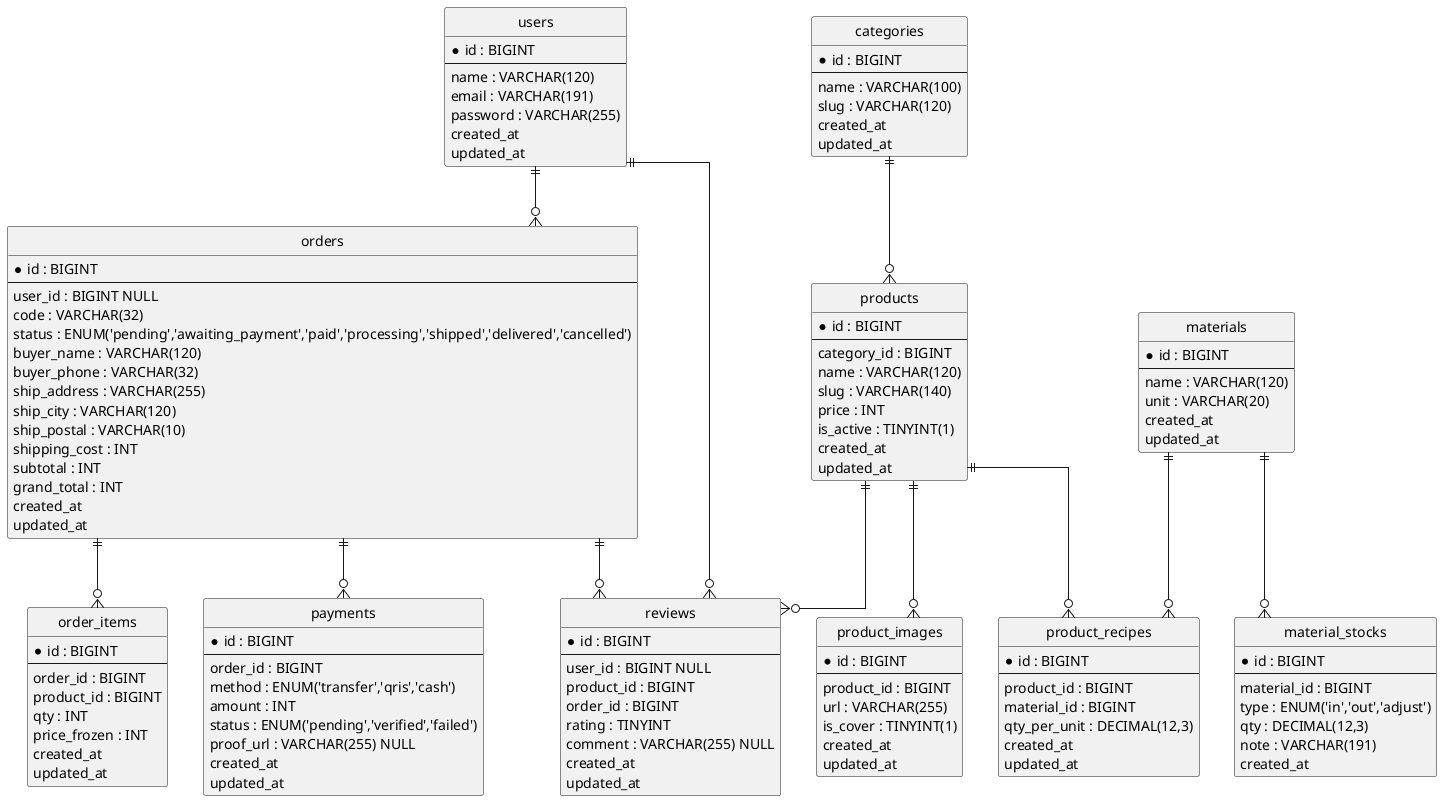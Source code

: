 @startuml
' ERD sederhana untuk MVP MySQL (make-to-order)
hide circle
skinparam linetype ortho

entity users {
  * id : BIGINT
  --
  name : VARCHAR(120)
  email : VARCHAR(191)
  password : VARCHAR(255)
  created_at
  updated_at
}

entity categories {
  * id : BIGINT
  --
  name : VARCHAR(100)
  slug : VARCHAR(120)
  created_at
  updated_at
}

entity products {
  * id : BIGINT
  --
  category_id : BIGINT
  name : VARCHAR(120)
  slug : VARCHAR(140)
  price : INT
  is_active : TINYINT(1)
  created_at
  updated_at
}

entity product_images {
  * id : BIGINT
  --
  product_id : BIGINT
  url : VARCHAR(255)
  is_cover : TINYINT(1)
  created_at
  updated_at
}

entity materials {
  * id : BIGINT
  --
  name : VARCHAR(120)
  unit : VARCHAR(20)
  created_at
  updated_at
}

entity material_stocks {
  * id : BIGINT
  --
  material_id : BIGINT
  type : ENUM('in','out','adjust')
  qty : DECIMAL(12,3)
  note : VARCHAR(191)
  created_at
}

entity product_recipes {
  * id : BIGINT
  --
  product_id : BIGINT
  material_id : BIGINT
  qty_per_unit : DECIMAL(12,3)
  created_at
  updated_at
}

entity orders {
  * id : BIGINT
  --
  user_id : BIGINT NULL
  code : VARCHAR(32)
  status : ENUM('pending','awaiting_payment','paid','processing','shipped','delivered','cancelled')
  buyer_name : VARCHAR(120)
  buyer_phone : VARCHAR(32)
  ship_address : VARCHAR(255)
  ship_city : VARCHAR(120)
  ship_postal : VARCHAR(10)
  shipping_cost : INT
  subtotal : INT
  grand_total : INT
  created_at
  updated_at
}

entity order_items {
  * id : BIGINT
  --
  order_id : BIGINT
  product_id : BIGINT
  qty : INT
  price_frozen : INT
  created_at
  updated_at
}

entity payments {
  * id : BIGINT
  --
  order_id : BIGINT
  method : ENUM('transfer','qris','cash')
  amount : INT
  status : ENUM('pending','verified','failed')
  proof_url : VARCHAR(255) NULL
  created_at
  updated_at
}

entity reviews {
  * id : BIGINT
  --
  user_id : BIGINT NULL
  product_id : BIGINT
  order_id : BIGINT
  rating : TINYINT
  comment : VARCHAR(255) NULL
  created_at
  updated_at
}

users ||--o{ orders
categories ||--o{ products
products ||--o{ product_images
materials ||--o{ material_stocks
products ||--o{ product_recipes
materials ||--o{ product_recipes
orders ||--o{ order_items
orders ||--o{ payments
users ||--o{ reviews
products ||--o{ reviews
orders ||--o{ reviews
@enduml
